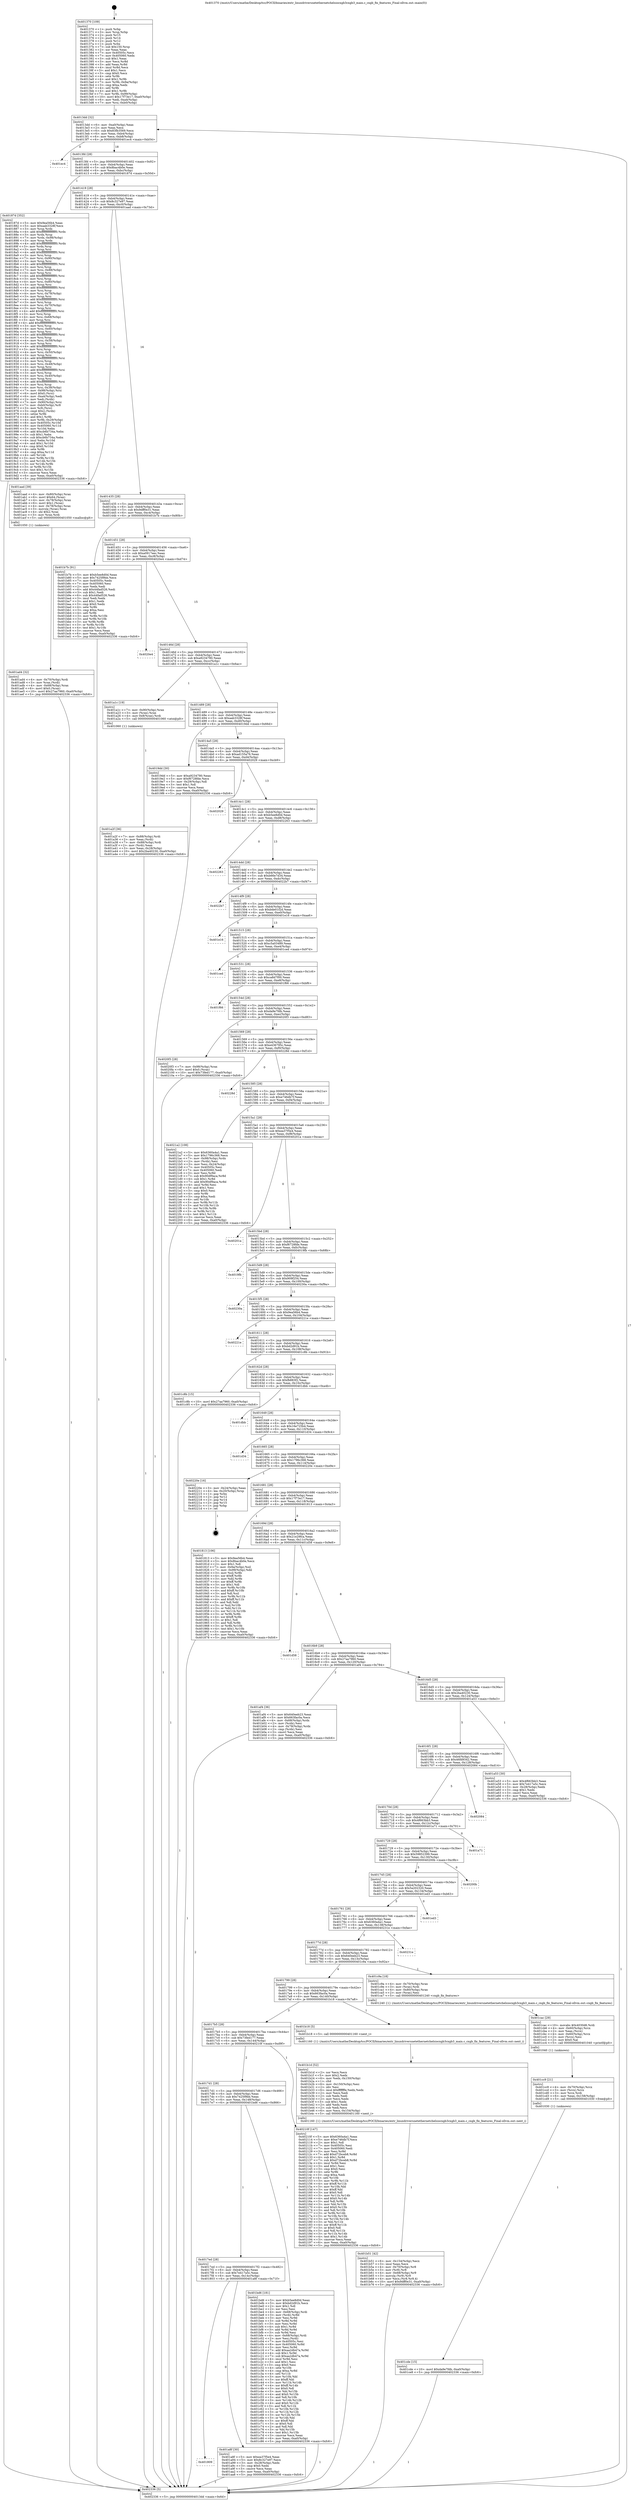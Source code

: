 digraph "0x401370" {
  label = "0x401370 (/mnt/c/Users/mathe/Desktop/tcc/POCII/binaries/extr_linuxdriversnetethernetchelsiocxgb3cxgb3_main.c_cxgb_fix_features_Final-ollvm.out::main(0))"
  labelloc = "t"
  node[shape=record]

  Entry [label="",width=0.3,height=0.3,shape=circle,fillcolor=black,style=filled]
  "0x4013dd" [label="{
     0x4013dd [32]\l
     | [instrs]\l
     &nbsp;&nbsp;0x4013dd \<+6\>: mov -0xa0(%rbp),%eax\l
     &nbsp;&nbsp;0x4013e3 \<+2\>: mov %eax,%ecx\l
     &nbsp;&nbsp;0x4013e5 \<+6\>: sub $0x83fb3569,%ecx\l
     &nbsp;&nbsp;0x4013eb \<+6\>: mov %eax,-0xb4(%rbp)\l
     &nbsp;&nbsp;0x4013f1 \<+6\>: mov %ecx,-0xb8(%rbp)\l
     &nbsp;&nbsp;0x4013f7 \<+6\>: je 0000000000401ec4 \<main+0xb54\>\l
  }"]
  "0x401ec4" [label="{
     0x401ec4\l
  }", style=dashed]
  "0x4013fd" [label="{
     0x4013fd [28]\l
     | [instrs]\l
     &nbsp;&nbsp;0x4013fd \<+5\>: jmp 0000000000401402 \<main+0x92\>\l
     &nbsp;&nbsp;0x401402 \<+6\>: mov -0xb4(%rbp),%eax\l
     &nbsp;&nbsp;0x401408 \<+5\>: sub $0x8bac4b0e,%eax\l
     &nbsp;&nbsp;0x40140d \<+6\>: mov %eax,-0xbc(%rbp)\l
     &nbsp;&nbsp;0x401413 \<+6\>: je 000000000040187d \<main+0x50d\>\l
  }"]
  Exit [label="",width=0.3,height=0.3,shape=circle,fillcolor=black,style=filled,peripheries=2]
  "0x40187d" [label="{
     0x40187d [352]\l
     | [instrs]\l
     &nbsp;&nbsp;0x40187d \<+5\>: mov $0x9ea56b4,%eax\l
     &nbsp;&nbsp;0x401882 \<+5\>: mov $0xaab3328f,%ecx\l
     &nbsp;&nbsp;0x401887 \<+3\>: mov %rsp,%rdx\l
     &nbsp;&nbsp;0x40188a \<+4\>: add $0xfffffffffffffff0,%rdx\l
     &nbsp;&nbsp;0x40188e \<+3\>: mov %rdx,%rsp\l
     &nbsp;&nbsp;0x401891 \<+7\>: mov %rdx,-0x98(%rbp)\l
     &nbsp;&nbsp;0x401898 \<+3\>: mov %rsp,%rdx\l
     &nbsp;&nbsp;0x40189b \<+4\>: add $0xfffffffffffffff0,%rdx\l
     &nbsp;&nbsp;0x40189f \<+3\>: mov %rdx,%rsp\l
     &nbsp;&nbsp;0x4018a2 \<+3\>: mov %rsp,%rsi\l
     &nbsp;&nbsp;0x4018a5 \<+4\>: add $0xfffffffffffffff0,%rsi\l
     &nbsp;&nbsp;0x4018a9 \<+3\>: mov %rsi,%rsp\l
     &nbsp;&nbsp;0x4018ac \<+7\>: mov %rsi,-0x90(%rbp)\l
     &nbsp;&nbsp;0x4018b3 \<+3\>: mov %rsp,%rsi\l
     &nbsp;&nbsp;0x4018b6 \<+4\>: add $0xfffffffffffffff0,%rsi\l
     &nbsp;&nbsp;0x4018ba \<+3\>: mov %rsi,%rsp\l
     &nbsp;&nbsp;0x4018bd \<+7\>: mov %rsi,-0x88(%rbp)\l
     &nbsp;&nbsp;0x4018c4 \<+3\>: mov %rsp,%rsi\l
     &nbsp;&nbsp;0x4018c7 \<+4\>: add $0xfffffffffffffff0,%rsi\l
     &nbsp;&nbsp;0x4018cb \<+3\>: mov %rsi,%rsp\l
     &nbsp;&nbsp;0x4018ce \<+4\>: mov %rsi,-0x80(%rbp)\l
     &nbsp;&nbsp;0x4018d2 \<+3\>: mov %rsp,%rsi\l
     &nbsp;&nbsp;0x4018d5 \<+4\>: add $0xfffffffffffffff0,%rsi\l
     &nbsp;&nbsp;0x4018d9 \<+3\>: mov %rsi,%rsp\l
     &nbsp;&nbsp;0x4018dc \<+4\>: mov %rsi,-0x78(%rbp)\l
     &nbsp;&nbsp;0x4018e0 \<+3\>: mov %rsp,%rsi\l
     &nbsp;&nbsp;0x4018e3 \<+4\>: add $0xfffffffffffffff0,%rsi\l
     &nbsp;&nbsp;0x4018e7 \<+3\>: mov %rsi,%rsp\l
     &nbsp;&nbsp;0x4018ea \<+4\>: mov %rsi,-0x70(%rbp)\l
     &nbsp;&nbsp;0x4018ee \<+3\>: mov %rsp,%rsi\l
     &nbsp;&nbsp;0x4018f1 \<+4\>: add $0xfffffffffffffff0,%rsi\l
     &nbsp;&nbsp;0x4018f5 \<+3\>: mov %rsi,%rsp\l
     &nbsp;&nbsp;0x4018f8 \<+4\>: mov %rsi,-0x68(%rbp)\l
     &nbsp;&nbsp;0x4018fc \<+3\>: mov %rsp,%rsi\l
     &nbsp;&nbsp;0x4018ff \<+4\>: add $0xfffffffffffffff0,%rsi\l
     &nbsp;&nbsp;0x401903 \<+3\>: mov %rsi,%rsp\l
     &nbsp;&nbsp;0x401906 \<+4\>: mov %rsi,-0x60(%rbp)\l
     &nbsp;&nbsp;0x40190a \<+3\>: mov %rsp,%rsi\l
     &nbsp;&nbsp;0x40190d \<+4\>: add $0xfffffffffffffff0,%rsi\l
     &nbsp;&nbsp;0x401911 \<+3\>: mov %rsi,%rsp\l
     &nbsp;&nbsp;0x401914 \<+4\>: mov %rsi,-0x58(%rbp)\l
     &nbsp;&nbsp;0x401918 \<+3\>: mov %rsp,%rsi\l
     &nbsp;&nbsp;0x40191b \<+4\>: add $0xfffffffffffffff0,%rsi\l
     &nbsp;&nbsp;0x40191f \<+3\>: mov %rsi,%rsp\l
     &nbsp;&nbsp;0x401922 \<+4\>: mov %rsi,-0x50(%rbp)\l
     &nbsp;&nbsp;0x401926 \<+3\>: mov %rsp,%rsi\l
     &nbsp;&nbsp;0x401929 \<+4\>: add $0xfffffffffffffff0,%rsi\l
     &nbsp;&nbsp;0x40192d \<+3\>: mov %rsi,%rsp\l
     &nbsp;&nbsp;0x401930 \<+4\>: mov %rsi,-0x48(%rbp)\l
     &nbsp;&nbsp;0x401934 \<+3\>: mov %rsp,%rsi\l
     &nbsp;&nbsp;0x401937 \<+4\>: add $0xfffffffffffffff0,%rsi\l
     &nbsp;&nbsp;0x40193b \<+3\>: mov %rsi,%rsp\l
     &nbsp;&nbsp;0x40193e \<+4\>: mov %rsi,-0x40(%rbp)\l
     &nbsp;&nbsp;0x401942 \<+3\>: mov %rsp,%rsi\l
     &nbsp;&nbsp;0x401945 \<+4\>: add $0xfffffffffffffff0,%rsi\l
     &nbsp;&nbsp;0x401949 \<+3\>: mov %rsi,%rsp\l
     &nbsp;&nbsp;0x40194c \<+4\>: mov %rsi,-0x38(%rbp)\l
     &nbsp;&nbsp;0x401950 \<+7\>: mov -0x98(%rbp),%rsi\l
     &nbsp;&nbsp;0x401957 \<+6\>: movl $0x0,(%rsi)\l
     &nbsp;&nbsp;0x40195d \<+6\>: mov -0xa4(%rbp),%edi\l
     &nbsp;&nbsp;0x401963 \<+2\>: mov %edi,(%rdx)\l
     &nbsp;&nbsp;0x401965 \<+7\>: mov -0x90(%rbp),%rsi\l
     &nbsp;&nbsp;0x40196c \<+7\>: mov -0xb0(%rbp),%r8\l
     &nbsp;&nbsp;0x401973 \<+3\>: mov %r8,(%rsi)\l
     &nbsp;&nbsp;0x401976 \<+3\>: cmpl $0x2,(%rdx)\l
     &nbsp;&nbsp;0x401979 \<+4\>: setne %r9b\l
     &nbsp;&nbsp;0x40197d \<+4\>: and $0x1,%r9b\l
     &nbsp;&nbsp;0x401981 \<+4\>: mov %r9b,-0x29(%rbp)\l
     &nbsp;&nbsp;0x401985 \<+8\>: mov 0x40505c,%r10d\l
     &nbsp;&nbsp;0x40198d \<+8\>: mov 0x405060,%r11d\l
     &nbsp;&nbsp;0x401995 \<+3\>: mov %r10d,%ebx\l
     &nbsp;&nbsp;0x401998 \<+6\>: add $0xcb6b734a,%ebx\l
     &nbsp;&nbsp;0x40199e \<+3\>: sub $0x1,%ebx\l
     &nbsp;&nbsp;0x4019a1 \<+6\>: sub $0xcb6b734a,%ebx\l
     &nbsp;&nbsp;0x4019a7 \<+4\>: imul %ebx,%r10d\l
     &nbsp;&nbsp;0x4019ab \<+4\>: and $0x1,%r10d\l
     &nbsp;&nbsp;0x4019af \<+4\>: cmp $0x0,%r10d\l
     &nbsp;&nbsp;0x4019b3 \<+4\>: sete %r9b\l
     &nbsp;&nbsp;0x4019b7 \<+4\>: cmp $0xa,%r11d\l
     &nbsp;&nbsp;0x4019bb \<+4\>: setl %r14b\l
     &nbsp;&nbsp;0x4019bf \<+3\>: mov %r9b,%r15b\l
     &nbsp;&nbsp;0x4019c2 \<+3\>: and %r14b,%r15b\l
     &nbsp;&nbsp;0x4019c5 \<+3\>: xor %r14b,%r9b\l
     &nbsp;&nbsp;0x4019c8 \<+3\>: or %r9b,%r15b\l
     &nbsp;&nbsp;0x4019cb \<+4\>: test $0x1,%r15b\l
     &nbsp;&nbsp;0x4019cf \<+3\>: cmovne %ecx,%eax\l
     &nbsp;&nbsp;0x4019d2 \<+6\>: mov %eax,-0xa0(%rbp)\l
     &nbsp;&nbsp;0x4019d8 \<+5\>: jmp 0000000000402336 \<main+0xfc6\>\l
  }"]
  "0x401419" [label="{
     0x401419 [28]\l
     | [instrs]\l
     &nbsp;&nbsp;0x401419 \<+5\>: jmp 000000000040141e \<main+0xae\>\l
     &nbsp;&nbsp;0x40141e \<+6\>: mov -0xb4(%rbp),%eax\l
     &nbsp;&nbsp;0x401424 \<+5\>: sub $0x8c327e97,%eax\l
     &nbsp;&nbsp;0x401429 \<+6\>: mov %eax,-0xc0(%rbp)\l
     &nbsp;&nbsp;0x40142f \<+6\>: je 0000000000401aad \<main+0x73d\>\l
  }"]
  "0x401cde" [label="{
     0x401cde [15]\l
     | [instrs]\l
     &nbsp;&nbsp;0x401cde \<+10\>: movl $0xda9e7fdb,-0xa0(%rbp)\l
     &nbsp;&nbsp;0x401ce8 \<+5\>: jmp 0000000000402336 \<main+0xfc6\>\l
  }"]
  "0x401aad" [label="{
     0x401aad [39]\l
     | [instrs]\l
     &nbsp;&nbsp;0x401aad \<+4\>: mov -0x80(%rbp),%rax\l
     &nbsp;&nbsp;0x401ab1 \<+6\>: movl $0x64,(%rax)\l
     &nbsp;&nbsp;0x401ab7 \<+4\>: mov -0x78(%rbp),%rax\l
     &nbsp;&nbsp;0x401abb \<+6\>: movl $0x1,(%rax)\l
     &nbsp;&nbsp;0x401ac1 \<+4\>: mov -0x78(%rbp),%rax\l
     &nbsp;&nbsp;0x401ac5 \<+3\>: movslq (%rax),%rax\l
     &nbsp;&nbsp;0x401ac8 \<+4\>: shl $0x2,%rax\l
     &nbsp;&nbsp;0x401acc \<+3\>: mov %rax,%rdi\l
     &nbsp;&nbsp;0x401acf \<+5\>: call 0000000000401050 \<malloc@plt\>\l
     | [calls]\l
     &nbsp;&nbsp;0x401050 \{1\} (unknown)\l
  }"]
  "0x401435" [label="{
     0x401435 [28]\l
     | [instrs]\l
     &nbsp;&nbsp;0x401435 \<+5\>: jmp 000000000040143a \<main+0xca\>\l
     &nbsp;&nbsp;0x40143a \<+6\>: mov -0xb4(%rbp),%eax\l
     &nbsp;&nbsp;0x401440 \<+5\>: sub $0x9dff0e31,%eax\l
     &nbsp;&nbsp;0x401445 \<+6\>: mov %eax,-0xc4(%rbp)\l
     &nbsp;&nbsp;0x40144b \<+6\>: je 0000000000401b7b \<main+0x80b\>\l
  }"]
  "0x401cc9" [label="{
     0x401cc9 [21]\l
     | [instrs]\l
     &nbsp;&nbsp;0x401cc9 \<+4\>: mov -0x70(%rbp),%rcx\l
     &nbsp;&nbsp;0x401ccd \<+3\>: mov (%rcx),%rcx\l
     &nbsp;&nbsp;0x401cd0 \<+3\>: mov %rcx,%rdi\l
     &nbsp;&nbsp;0x401cd3 \<+6\>: mov %eax,-0x158(%rbp)\l
     &nbsp;&nbsp;0x401cd9 \<+5\>: call 0000000000401030 \<free@plt\>\l
     | [calls]\l
     &nbsp;&nbsp;0x401030 \{1\} (unknown)\l
  }"]
  "0x401b7b" [label="{
     0x401b7b [91]\l
     | [instrs]\l
     &nbsp;&nbsp;0x401b7b \<+5\>: mov $0xb5ee8d0d,%eax\l
     &nbsp;&nbsp;0x401b80 \<+5\>: mov $0x7425f9bb,%ecx\l
     &nbsp;&nbsp;0x401b85 \<+7\>: mov 0x40505c,%edx\l
     &nbsp;&nbsp;0x401b8c \<+7\>: mov 0x405060,%esi\l
     &nbsp;&nbsp;0x401b93 \<+2\>: mov %edx,%edi\l
     &nbsp;&nbsp;0x401b95 \<+6\>: add $0x44fad526,%edi\l
     &nbsp;&nbsp;0x401b9b \<+3\>: sub $0x1,%edi\l
     &nbsp;&nbsp;0x401b9e \<+6\>: sub $0x44fad526,%edi\l
     &nbsp;&nbsp;0x401ba4 \<+3\>: imul %edi,%edx\l
     &nbsp;&nbsp;0x401ba7 \<+3\>: and $0x1,%edx\l
     &nbsp;&nbsp;0x401baa \<+3\>: cmp $0x0,%edx\l
     &nbsp;&nbsp;0x401bad \<+4\>: sete %r8b\l
     &nbsp;&nbsp;0x401bb1 \<+3\>: cmp $0xa,%esi\l
     &nbsp;&nbsp;0x401bb4 \<+4\>: setl %r9b\l
     &nbsp;&nbsp;0x401bb8 \<+3\>: mov %r8b,%r10b\l
     &nbsp;&nbsp;0x401bbb \<+3\>: and %r9b,%r10b\l
     &nbsp;&nbsp;0x401bbe \<+3\>: xor %r9b,%r8b\l
     &nbsp;&nbsp;0x401bc1 \<+3\>: or %r8b,%r10b\l
     &nbsp;&nbsp;0x401bc4 \<+4\>: test $0x1,%r10b\l
     &nbsp;&nbsp;0x401bc8 \<+3\>: cmovne %ecx,%eax\l
     &nbsp;&nbsp;0x401bcb \<+6\>: mov %eax,-0xa0(%rbp)\l
     &nbsp;&nbsp;0x401bd1 \<+5\>: jmp 0000000000402336 \<main+0xfc6\>\l
  }"]
  "0x401451" [label="{
     0x401451 [28]\l
     | [instrs]\l
     &nbsp;&nbsp;0x401451 \<+5\>: jmp 0000000000401456 \<main+0xe6\>\l
     &nbsp;&nbsp;0x401456 \<+6\>: mov -0xb4(%rbp),%eax\l
     &nbsp;&nbsp;0x40145c \<+5\>: sub $0xa0917eec,%eax\l
     &nbsp;&nbsp;0x401461 \<+6\>: mov %eax,-0xc8(%rbp)\l
     &nbsp;&nbsp;0x401467 \<+6\>: je 00000000004020e4 \<main+0xd74\>\l
  }"]
  "0x401cac" [label="{
     0x401cac [29]\l
     | [instrs]\l
     &nbsp;&nbsp;0x401cac \<+10\>: movabs $0x4030d6,%rdi\l
     &nbsp;&nbsp;0x401cb6 \<+4\>: mov -0x60(%rbp),%rcx\l
     &nbsp;&nbsp;0x401cba \<+2\>: mov %eax,(%rcx)\l
     &nbsp;&nbsp;0x401cbc \<+4\>: mov -0x60(%rbp),%rcx\l
     &nbsp;&nbsp;0x401cc0 \<+2\>: mov (%rcx),%esi\l
     &nbsp;&nbsp;0x401cc2 \<+2\>: mov $0x0,%al\l
     &nbsp;&nbsp;0x401cc4 \<+5\>: call 0000000000401040 \<printf@plt\>\l
     | [calls]\l
     &nbsp;&nbsp;0x401040 \{1\} (unknown)\l
  }"]
  "0x4020e4" [label="{
     0x4020e4\l
  }", style=dashed]
  "0x40146d" [label="{
     0x40146d [28]\l
     | [instrs]\l
     &nbsp;&nbsp;0x40146d \<+5\>: jmp 0000000000401472 \<main+0x102\>\l
     &nbsp;&nbsp;0x401472 \<+6\>: mov -0xb4(%rbp),%eax\l
     &nbsp;&nbsp;0x401478 \<+5\>: sub $0xa9234780,%eax\l
     &nbsp;&nbsp;0x40147d \<+6\>: mov %eax,-0xcc(%rbp)\l
     &nbsp;&nbsp;0x401483 \<+6\>: je 0000000000401a1c \<main+0x6ac\>\l
  }"]
  "0x401b51" [label="{
     0x401b51 [42]\l
     | [instrs]\l
     &nbsp;&nbsp;0x401b51 \<+6\>: mov -0x154(%rbp),%ecx\l
     &nbsp;&nbsp;0x401b57 \<+3\>: imul %eax,%ecx\l
     &nbsp;&nbsp;0x401b5a \<+4\>: mov -0x70(%rbp),%r8\l
     &nbsp;&nbsp;0x401b5e \<+3\>: mov (%r8),%r8\l
     &nbsp;&nbsp;0x401b61 \<+4\>: mov -0x68(%rbp),%r9\l
     &nbsp;&nbsp;0x401b65 \<+3\>: movslq (%r9),%r9\l
     &nbsp;&nbsp;0x401b68 \<+4\>: mov %ecx,(%r8,%r9,4)\l
     &nbsp;&nbsp;0x401b6c \<+10\>: movl $0x9dff0e31,-0xa0(%rbp)\l
     &nbsp;&nbsp;0x401b76 \<+5\>: jmp 0000000000402336 \<main+0xfc6\>\l
  }"]
  "0x401a1c" [label="{
     0x401a1c [19]\l
     | [instrs]\l
     &nbsp;&nbsp;0x401a1c \<+7\>: mov -0x90(%rbp),%rax\l
     &nbsp;&nbsp;0x401a23 \<+3\>: mov (%rax),%rax\l
     &nbsp;&nbsp;0x401a26 \<+4\>: mov 0x8(%rax),%rdi\l
     &nbsp;&nbsp;0x401a2a \<+5\>: call 0000000000401060 \<atoi@plt\>\l
     | [calls]\l
     &nbsp;&nbsp;0x401060 \{1\} (unknown)\l
  }"]
  "0x401489" [label="{
     0x401489 [28]\l
     | [instrs]\l
     &nbsp;&nbsp;0x401489 \<+5\>: jmp 000000000040148e \<main+0x11e\>\l
     &nbsp;&nbsp;0x40148e \<+6\>: mov -0xb4(%rbp),%eax\l
     &nbsp;&nbsp;0x401494 \<+5\>: sub $0xaab3328f,%eax\l
     &nbsp;&nbsp;0x401499 \<+6\>: mov %eax,-0xd0(%rbp)\l
     &nbsp;&nbsp;0x40149f \<+6\>: je 00000000004019dd \<main+0x66d\>\l
  }"]
  "0x401b1d" [label="{
     0x401b1d [52]\l
     | [instrs]\l
     &nbsp;&nbsp;0x401b1d \<+2\>: xor %ecx,%ecx\l
     &nbsp;&nbsp;0x401b1f \<+5\>: mov $0x2,%edx\l
     &nbsp;&nbsp;0x401b24 \<+6\>: mov %edx,-0x150(%rbp)\l
     &nbsp;&nbsp;0x401b2a \<+1\>: cltd\l
     &nbsp;&nbsp;0x401b2b \<+6\>: mov -0x150(%rbp),%esi\l
     &nbsp;&nbsp;0x401b31 \<+2\>: idiv %esi\l
     &nbsp;&nbsp;0x401b33 \<+6\>: imul $0xfffffffe,%edx,%edx\l
     &nbsp;&nbsp;0x401b39 \<+2\>: mov %ecx,%edi\l
     &nbsp;&nbsp;0x401b3b \<+2\>: sub %edx,%edi\l
     &nbsp;&nbsp;0x401b3d \<+2\>: mov %ecx,%edx\l
     &nbsp;&nbsp;0x401b3f \<+3\>: sub $0x1,%edx\l
     &nbsp;&nbsp;0x401b42 \<+2\>: add %edx,%edi\l
     &nbsp;&nbsp;0x401b44 \<+2\>: sub %edi,%ecx\l
     &nbsp;&nbsp;0x401b46 \<+6\>: mov %ecx,-0x154(%rbp)\l
     &nbsp;&nbsp;0x401b4c \<+5\>: call 0000000000401160 \<next_i\>\l
     | [calls]\l
     &nbsp;&nbsp;0x401160 \{1\} (/mnt/c/Users/mathe/Desktop/tcc/POCII/binaries/extr_linuxdriversnetethernetchelsiocxgb3cxgb3_main.c_cxgb_fix_features_Final-ollvm.out::next_i)\l
  }"]
  "0x4019dd" [label="{
     0x4019dd [30]\l
     | [instrs]\l
     &nbsp;&nbsp;0x4019dd \<+5\>: mov $0xa9234780,%eax\l
     &nbsp;&nbsp;0x4019e2 \<+5\>: mov $0xf6728fde,%ecx\l
     &nbsp;&nbsp;0x4019e7 \<+3\>: mov -0x29(%rbp),%dl\l
     &nbsp;&nbsp;0x4019ea \<+3\>: test $0x1,%dl\l
     &nbsp;&nbsp;0x4019ed \<+3\>: cmovne %ecx,%eax\l
     &nbsp;&nbsp;0x4019f0 \<+6\>: mov %eax,-0xa0(%rbp)\l
     &nbsp;&nbsp;0x4019f6 \<+5\>: jmp 0000000000402336 \<main+0xfc6\>\l
  }"]
  "0x4014a5" [label="{
     0x4014a5 [28]\l
     | [instrs]\l
     &nbsp;&nbsp;0x4014a5 \<+5\>: jmp 00000000004014aa \<main+0x13a\>\l
     &nbsp;&nbsp;0x4014aa \<+6\>: mov -0xb4(%rbp),%eax\l
     &nbsp;&nbsp;0x4014b0 \<+5\>: sub $0xad155a76,%eax\l
     &nbsp;&nbsp;0x4014b5 \<+6\>: mov %eax,-0xd4(%rbp)\l
     &nbsp;&nbsp;0x4014bb \<+6\>: je 0000000000402029 \<main+0xcb9\>\l
  }"]
  "0x401ad4" [label="{
     0x401ad4 [32]\l
     | [instrs]\l
     &nbsp;&nbsp;0x401ad4 \<+4\>: mov -0x70(%rbp),%rdi\l
     &nbsp;&nbsp;0x401ad8 \<+3\>: mov %rax,(%rdi)\l
     &nbsp;&nbsp;0x401adb \<+4\>: mov -0x68(%rbp),%rax\l
     &nbsp;&nbsp;0x401adf \<+6\>: movl $0x0,(%rax)\l
     &nbsp;&nbsp;0x401ae5 \<+10\>: movl $0x27aa7960,-0xa0(%rbp)\l
     &nbsp;&nbsp;0x401aef \<+5\>: jmp 0000000000402336 \<main+0xfc6\>\l
  }"]
  "0x402029" [label="{
     0x402029\l
  }", style=dashed]
  "0x4014c1" [label="{
     0x4014c1 [28]\l
     | [instrs]\l
     &nbsp;&nbsp;0x4014c1 \<+5\>: jmp 00000000004014c6 \<main+0x156\>\l
     &nbsp;&nbsp;0x4014c6 \<+6\>: mov -0xb4(%rbp),%eax\l
     &nbsp;&nbsp;0x4014cc \<+5\>: sub $0xb5ee8d0d,%eax\l
     &nbsp;&nbsp;0x4014d1 \<+6\>: mov %eax,-0xd8(%rbp)\l
     &nbsp;&nbsp;0x4014d7 \<+6\>: je 0000000000402263 \<main+0xef3\>\l
  }"]
  "0x401809" [label="{
     0x401809\l
  }", style=dashed]
  "0x402263" [label="{
     0x402263\l
  }", style=dashed]
  "0x4014dd" [label="{
     0x4014dd [28]\l
     | [instrs]\l
     &nbsp;&nbsp;0x4014dd \<+5\>: jmp 00000000004014e2 \<main+0x172\>\l
     &nbsp;&nbsp;0x4014e2 \<+6\>: mov -0xb4(%rbp),%eax\l
     &nbsp;&nbsp;0x4014e8 \<+5\>: sub $0xb66e7d34,%eax\l
     &nbsp;&nbsp;0x4014ed \<+6\>: mov %eax,-0xdc(%rbp)\l
     &nbsp;&nbsp;0x4014f3 \<+6\>: je 00000000004022b7 \<main+0xf47\>\l
  }"]
  "0x401a8f" [label="{
     0x401a8f [30]\l
     | [instrs]\l
     &nbsp;&nbsp;0x401a8f \<+5\>: mov $0xea37f5e4,%eax\l
     &nbsp;&nbsp;0x401a94 \<+5\>: mov $0x8c327e97,%ecx\l
     &nbsp;&nbsp;0x401a99 \<+3\>: mov -0x28(%rbp),%edx\l
     &nbsp;&nbsp;0x401a9c \<+3\>: cmp $0x0,%edx\l
     &nbsp;&nbsp;0x401a9f \<+3\>: cmove %ecx,%eax\l
     &nbsp;&nbsp;0x401aa2 \<+6\>: mov %eax,-0xa0(%rbp)\l
     &nbsp;&nbsp;0x401aa8 \<+5\>: jmp 0000000000402336 \<main+0xfc6\>\l
  }"]
  "0x4022b7" [label="{
     0x4022b7\l
  }", style=dashed]
  "0x4014f9" [label="{
     0x4014f9 [28]\l
     | [instrs]\l
     &nbsp;&nbsp;0x4014f9 \<+5\>: jmp 00000000004014fe \<main+0x18e\>\l
     &nbsp;&nbsp;0x4014fe \<+6\>: mov -0xb4(%rbp),%eax\l
     &nbsp;&nbsp;0x401504 \<+5\>: sub $0xbde01f2d,%eax\l
     &nbsp;&nbsp;0x401509 \<+6\>: mov %eax,-0xe0(%rbp)\l
     &nbsp;&nbsp;0x40150f \<+6\>: je 0000000000401e16 \<main+0xaa6\>\l
  }"]
  "0x4017ed" [label="{
     0x4017ed [28]\l
     | [instrs]\l
     &nbsp;&nbsp;0x4017ed \<+5\>: jmp 00000000004017f2 \<main+0x482\>\l
     &nbsp;&nbsp;0x4017f2 \<+6\>: mov -0xb4(%rbp),%eax\l
     &nbsp;&nbsp;0x4017f8 \<+5\>: sub $0x7e417a5c,%eax\l
     &nbsp;&nbsp;0x4017fd \<+6\>: mov %eax,-0x14c(%rbp)\l
     &nbsp;&nbsp;0x401803 \<+6\>: je 0000000000401a8f \<main+0x71f\>\l
  }"]
  "0x401e16" [label="{
     0x401e16\l
  }", style=dashed]
  "0x401515" [label="{
     0x401515 [28]\l
     | [instrs]\l
     &nbsp;&nbsp;0x401515 \<+5\>: jmp 000000000040151a \<main+0x1aa\>\l
     &nbsp;&nbsp;0x40151a \<+6\>: mov -0xb4(%rbp),%eax\l
     &nbsp;&nbsp;0x401520 \<+5\>: sub $0xc5a03489,%eax\l
     &nbsp;&nbsp;0x401525 \<+6\>: mov %eax,-0xe4(%rbp)\l
     &nbsp;&nbsp;0x40152b \<+6\>: je 0000000000401ced \<main+0x97d\>\l
  }"]
  "0x401bd6" [label="{
     0x401bd6 [181]\l
     | [instrs]\l
     &nbsp;&nbsp;0x401bd6 \<+5\>: mov $0xb5ee8d0d,%eax\l
     &nbsp;&nbsp;0x401bdb \<+5\>: mov $0xbd2d91b,%ecx\l
     &nbsp;&nbsp;0x401be0 \<+2\>: mov $0x1,%dl\l
     &nbsp;&nbsp;0x401be2 \<+2\>: xor %esi,%esi\l
     &nbsp;&nbsp;0x401be4 \<+4\>: mov -0x68(%rbp),%rdi\l
     &nbsp;&nbsp;0x401be8 \<+3\>: mov (%rdi),%r8d\l
     &nbsp;&nbsp;0x401beb \<+3\>: mov %esi,%r9d\l
     &nbsp;&nbsp;0x401bee \<+3\>: sub %r8d,%r9d\l
     &nbsp;&nbsp;0x401bf1 \<+3\>: mov %esi,%r8d\l
     &nbsp;&nbsp;0x401bf4 \<+4\>: sub $0x1,%r8d\l
     &nbsp;&nbsp;0x401bf8 \<+3\>: add %r8d,%r9d\l
     &nbsp;&nbsp;0x401bfb \<+3\>: sub %r9d,%esi\l
     &nbsp;&nbsp;0x401bfe \<+4\>: mov -0x68(%rbp),%rdi\l
     &nbsp;&nbsp;0x401c02 \<+2\>: mov %esi,(%rdi)\l
     &nbsp;&nbsp;0x401c04 \<+7\>: mov 0x40505c,%esi\l
     &nbsp;&nbsp;0x401c0b \<+8\>: mov 0x405060,%r8d\l
     &nbsp;&nbsp;0x401c13 \<+3\>: mov %esi,%r9d\l
     &nbsp;&nbsp;0x401c16 \<+7\>: add $0xaa2db47a,%r9d\l
     &nbsp;&nbsp;0x401c1d \<+4\>: sub $0x1,%r9d\l
     &nbsp;&nbsp;0x401c21 \<+7\>: sub $0xaa2db47a,%r9d\l
     &nbsp;&nbsp;0x401c28 \<+4\>: imul %r9d,%esi\l
     &nbsp;&nbsp;0x401c2c \<+3\>: and $0x1,%esi\l
     &nbsp;&nbsp;0x401c2f \<+3\>: cmp $0x0,%esi\l
     &nbsp;&nbsp;0x401c32 \<+4\>: sete %r10b\l
     &nbsp;&nbsp;0x401c36 \<+4\>: cmp $0xa,%r8d\l
     &nbsp;&nbsp;0x401c3a \<+4\>: setl %r11b\l
     &nbsp;&nbsp;0x401c3e \<+3\>: mov %r10b,%bl\l
     &nbsp;&nbsp;0x401c41 \<+3\>: xor $0xff,%bl\l
     &nbsp;&nbsp;0x401c44 \<+3\>: mov %r11b,%r14b\l
     &nbsp;&nbsp;0x401c47 \<+4\>: xor $0xff,%r14b\l
     &nbsp;&nbsp;0x401c4b \<+3\>: xor $0x0,%dl\l
     &nbsp;&nbsp;0x401c4e \<+3\>: mov %bl,%r15b\l
     &nbsp;&nbsp;0x401c51 \<+4\>: and $0x0,%r15b\l
     &nbsp;&nbsp;0x401c55 \<+3\>: and %dl,%r10b\l
     &nbsp;&nbsp;0x401c58 \<+3\>: mov %r14b,%r12b\l
     &nbsp;&nbsp;0x401c5b \<+4\>: and $0x0,%r12b\l
     &nbsp;&nbsp;0x401c5f \<+3\>: and %dl,%r11b\l
     &nbsp;&nbsp;0x401c62 \<+3\>: or %r10b,%r15b\l
     &nbsp;&nbsp;0x401c65 \<+3\>: or %r11b,%r12b\l
     &nbsp;&nbsp;0x401c68 \<+3\>: xor %r12b,%r15b\l
     &nbsp;&nbsp;0x401c6b \<+3\>: or %r14b,%bl\l
     &nbsp;&nbsp;0x401c6e \<+3\>: xor $0xff,%bl\l
     &nbsp;&nbsp;0x401c71 \<+3\>: or $0x0,%dl\l
     &nbsp;&nbsp;0x401c74 \<+2\>: and %dl,%bl\l
     &nbsp;&nbsp;0x401c76 \<+3\>: or %bl,%r15b\l
     &nbsp;&nbsp;0x401c79 \<+4\>: test $0x1,%r15b\l
     &nbsp;&nbsp;0x401c7d \<+3\>: cmovne %ecx,%eax\l
     &nbsp;&nbsp;0x401c80 \<+6\>: mov %eax,-0xa0(%rbp)\l
     &nbsp;&nbsp;0x401c86 \<+5\>: jmp 0000000000402336 \<main+0xfc6\>\l
  }"]
  "0x401ced" [label="{
     0x401ced\l
  }", style=dashed]
  "0x401531" [label="{
     0x401531 [28]\l
     | [instrs]\l
     &nbsp;&nbsp;0x401531 \<+5\>: jmp 0000000000401536 \<main+0x1c6\>\l
     &nbsp;&nbsp;0x401536 \<+6\>: mov -0xb4(%rbp),%eax\l
     &nbsp;&nbsp;0x40153c \<+5\>: sub $0xca8d7f00,%eax\l
     &nbsp;&nbsp;0x401541 \<+6\>: mov %eax,-0xe8(%rbp)\l
     &nbsp;&nbsp;0x401547 \<+6\>: je 0000000000401f66 \<main+0xbf6\>\l
  }"]
  "0x4017d1" [label="{
     0x4017d1 [28]\l
     | [instrs]\l
     &nbsp;&nbsp;0x4017d1 \<+5\>: jmp 00000000004017d6 \<main+0x466\>\l
     &nbsp;&nbsp;0x4017d6 \<+6\>: mov -0xb4(%rbp),%eax\l
     &nbsp;&nbsp;0x4017dc \<+5\>: sub $0x7425f9bb,%eax\l
     &nbsp;&nbsp;0x4017e1 \<+6\>: mov %eax,-0x148(%rbp)\l
     &nbsp;&nbsp;0x4017e7 \<+6\>: je 0000000000401bd6 \<main+0x866\>\l
  }"]
  "0x401f66" [label="{
     0x401f66\l
  }", style=dashed]
  "0x40154d" [label="{
     0x40154d [28]\l
     | [instrs]\l
     &nbsp;&nbsp;0x40154d \<+5\>: jmp 0000000000401552 \<main+0x1e2\>\l
     &nbsp;&nbsp;0x401552 \<+6\>: mov -0xb4(%rbp),%eax\l
     &nbsp;&nbsp;0x401558 \<+5\>: sub $0xda9e7fdb,%eax\l
     &nbsp;&nbsp;0x40155d \<+6\>: mov %eax,-0xec(%rbp)\l
     &nbsp;&nbsp;0x401563 \<+6\>: je 00000000004020f3 \<main+0xd83\>\l
  }"]
  "0x40210f" [label="{
     0x40210f [147]\l
     | [instrs]\l
     &nbsp;&nbsp;0x40210f \<+5\>: mov $0x6360a4a1,%eax\l
     &nbsp;&nbsp;0x402114 \<+5\>: mov $0xe746db7f,%ecx\l
     &nbsp;&nbsp;0x402119 \<+2\>: mov $0x1,%dl\l
     &nbsp;&nbsp;0x40211b \<+7\>: mov 0x40505c,%esi\l
     &nbsp;&nbsp;0x402122 \<+7\>: mov 0x405060,%edi\l
     &nbsp;&nbsp;0x402129 \<+3\>: mov %esi,%r8d\l
     &nbsp;&nbsp;0x40212c \<+7\>: add $0xd72bceb8,%r8d\l
     &nbsp;&nbsp;0x402133 \<+4\>: sub $0x1,%r8d\l
     &nbsp;&nbsp;0x402137 \<+7\>: sub $0xd72bceb8,%r8d\l
     &nbsp;&nbsp;0x40213e \<+4\>: imul %r8d,%esi\l
     &nbsp;&nbsp;0x402142 \<+3\>: and $0x1,%esi\l
     &nbsp;&nbsp;0x402145 \<+3\>: cmp $0x0,%esi\l
     &nbsp;&nbsp;0x402148 \<+4\>: sete %r9b\l
     &nbsp;&nbsp;0x40214c \<+3\>: cmp $0xa,%edi\l
     &nbsp;&nbsp;0x40214f \<+4\>: setl %r10b\l
     &nbsp;&nbsp;0x402153 \<+3\>: mov %r9b,%r11b\l
     &nbsp;&nbsp;0x402156 \<+4\>: xor $0xff,%r11b\l
     &nbsp;&nbsp;0x40215a \<+3\>: mov %r10b,%bl\l
     &nbsp;&nbsp;0x40215d \<+3\>: xor $0xff,%bl\l
     &nbsp;&nbsp;0x402160 \<+3\>: xor $0x0,%dl\l
     &nbsp;&nbsp;0x402163 \<+3\>: mov %r11b,%r14b\l
     &nbsp;&nbsp;0x402166 \<+4\>: and $0x0,%r14b\l
     &nbsp;&nbsp;0x40216a \<+3\>: and %dl,%r9b\l
     &nbsp;&nbsp;0x40216d \<+3\>: mov %bl,%r15b\l
     &nbsp;&nbsp;0x402170 \<+4\>: and $0x0,%r15b\l
     &nbsp;&nbsp;0x402174 \<+3\>: and %dl,%r10b\l
     &nbsp;&nbsp;0x402177 \<+3\>: or %r9b,%r14b\l
     &nbsp;&nbsp;0x40217a \<+3\>: or %r10b,%r15b\l
     &nbsp;&nbsp;0x40217d \<+3\>: xor %r15b,%r14b\l
     &nbsp;&nbsp;0x402180 \<+3\>: or %bl,%r11b\l
     &nbsp;&nbsp;0x402183 \<+4\>: xor $0xff,%r11b\l
     &nbsp;&nbsp;0x402187 \<+3\>: or $0x0,%dl\l
     &nbsp;&nbsp;0x40218a \<+3\>: and %dl,%r11b\l
     &nbsp;&nbsp;0x40218d \<+3\>: or %r11b,%r14b\l
     &nbsp;&nbsp;0x402190 \<+4\>: test $0x1,%r14b\l
     &nbsp;&nbsp;0x402194 \<+3\>: cmovne %ecx,%eax\l
     &nbsp;&nbsp;0x402197 \<+6\>: mov %eax,-0xa0(%rbp)\l
     &nbsp;&nbsp;0x40219d \<+5\>: jmp 0000000000402336 \<main+0xfc6\>\l
  }"]
  "0x4020f3" [label="{
     0x4020f3 [28]\l
     | [instrs]\l
     &nbsp;&nbsp;0x4020f3 \<+7\>: mov -0x98(%rbp),%rax\l
     &nbsp;&nbsp;0x4020fa \<+6\>: movl $0x0,(%rax)\l
     &nbsp;&nbsp;0x402100 \<+10\>: movl $0x73fed177,-0xa0(%rbp)\l
     &nbsp;&nbsp;0x40210a \<+5\>: jmp 0000000000402336 \<main+0xfc6\>\l
  }"]
  "0x401569" [label="{
     0x401569 [28]\l
     | [instrs]\l
     &nbsp;&nbsp;0x401569 \<+5\>: jmp 000000000040156e \<main+0x1fe\>\l
     &nbsp;&nbsp;0x40156e \<+6\>: mov -0xb4(%rbp),%eax\l
     &nbsp;&nbsp;0x401574 \<+5\>: sub $0xe436795c,%eax\l
     &nbsp;&nbsp;0x401579 \<+6\>: mov %eax,-0xf0(%rbp)\l
     &nbsp;&nbsp;0x40157f \<+6\>: je 000000000040228d \<main+0xf1d\>\l
  }"]
  "0x4017b5" [label="{
     0x4017b5 [28]\l
     | [instrs]\l
     &nbsp;&nbsp;0x4017b5 \<+5\>: jmp 00000000004017ba \<main+0x44a\>\l
     &nbsp;&nbsp;0x4017ba \<+6\>: mov -0xb4(%rbp),%eax\l
     &nbsp;&nbsp;0x4017c0 \<+5\>: sub $0x73fed177,%eax\l
     &nbsp;&nbsp;0x4017c5 \<+6\>: mov %eax,-0x144(%rbp)\l
     &nbsp;&nbsp;0x4017cb \<+6\>: je 000000000040210f \<main+0xd9f\>\l
  }"]
  "0x40228d" [label="{
     0x40228d\l
  }", style=dashed]
  "0x401585" [label="{
     0x401585 [28]\l
     | [instrs]\l
     &nbsp;&nbsp;0x401585 \<+5\>: jmp 000000000040158a \<main+0x21a\>\l
     &nbsp;&nbsp;0x40158a \<+6\>: mov -0xb4(%rbp),%eax\l
     &nbsp;&nbsp;0x401590 \<+5\>: sub $0xe746db7f,%eax\l
     &nbsp;&nbsp;0x401595 \<+6\>: mov %eax,-0xf4(%rbp)\l
     &nbsp;&nbsp;0x40159b \<+6\>: je 00000000004021a2 \<main+0xe32\>\l
  }"]
  "0x401b18" [label="{
     0x401b18 [5]\l
     | [instrs]\l
     &nbsp;&nbsp;0x401b18 \<+5\>: call 0000000000401160 \<next_i\>\l
     | [calls]\l
     &nbsp;&nbsp;0x401160 \{1\} (/mnt/c/Users/mathe/Desktop/tcc/POCII/binaries/extr_linuxdriversnetethernetchelsiocxgb3cxgb3_main.c_cxgb_fix_features_Final-ollvm.out::next_i)\l
  }"]
  "0x4021a2" [label="{
     0x4021a2 [108]\l
     | [instrs]\l
     &nbsp;&nbsp;0x4021a2 \<+5\>: mov $0x6360a4a1,%eax\l
     &nbsp;&nbsp;0x4021a7 \<+5\>: mov $0x1796c368,%ecx\l
     &nbsp;&nbsp;0x4021ac \<+7\>: mov -0x98(%rbp),%rdx\l
     &nbsp;&nbsp;0x4021b3 \<+2\>: mov (%rdx),%esi\l
     &nbsp;&nbsp;0x4021b5 \<+3\>: mov %esi,-0x24(%rbp)\l
     &nbsp;&nbsp;0x4021b8 \<+7\>: mov 0x40505c,%esi\l
     &nbsp;&nbsp;0x4021bf \<+7\>: mov 0x405060,%edi\l
     &nbsp;&nbsp;0x4021c6 \<+3\>: mov %esi,%r8d\l
     &nbsp;&nbsp;0x4021c9 \<+7\>: sub $0x90df9aca,%r8d\l
     &nbsp;&nbsp;0x4021d0 \<+4\>: sub $0x1,%r8d\l
     &nbsp;&nbsp;0x4021d4 \<+7\>: add $0x90df9aca,%r8d\l
     &nbsp;&nbsp;0x4021db \<+4\>: imul %r8d,%esi\l
     &nbsp;&nbsp;0x4021df \<+3\>: and $0x1,%esi\l
     &nbsp;&nbsp;0x4021e2 \<+3\>: cmp $0x0,%esi\l
     &nbsp;&nbsp;0x4021e5 \<+4\>: sete %r9b\l
     &nbsp;&nbsp;0x4021e9 \<+3\>: cmp $0xa,%edi\l
     &nbsp;&nbsp;0x4021ec \<+4\>: setl %r10b\l
     &nbsp;&nbsp;0x4021f0 \<+3\>: mov %r9b,%r11b\l
     &nbsp;&nbsp;0x4021f3 \<+3\>: and %r10b,%r11b\l
     &nbsp;&nbsp;0x4021f6 \<+3\>: xor %r10b,%r9b\l
     &nbsp;&nbsp;0x4021f9 \<+3\>: or %r9b,%r11b\l
     &nbsp;&nbsp;0x4021fc \<+4\>: test $0x1,%r11b\l
     &nbsp;&nbsp;0x402200 \<+3\>: cmovne %ecx,%eax\l
     &nbsp;&nbsp;0x402203 \<+6\>: mov %eax,-0xa0(%rbp)\l
     &nbsp;&nbsp;0x402209 \<+5\>: jmp 0000000000402336 \<main+0xfc6\>\l
  }"]
  "0x4015a1" [label="{
     0x4015a1 [28]\l
     | [instrs]\l
     &nbsp;&nbsp;0x4015a1 \<+5\>: jmp 00000000004015a6 \<main+0x236\>\l
     &nbsp;&nbsp;0x4015a6 \<+6\>: mov -0xb4(%rbp),%eax\l
     &nbsp;&nbsp;0x4015ac \<+5\>: sub $0xea37f5e4,%eax\l
     &nbsp;&nbsp;0x4015b1 \<+6\>: mov %eax,-0xf8(%rbp)\l
     &nbsp;&nbsp;0x4015b7 \<+6\>: je 000000000040201a \<main+0xcaa\>\l
  }"]
  "0x401799" [label="{
     0x401799 [28]\l
     | [instrs]\l
     &nbsp;&nbsp;0x401799 \<+5\>: jmp 000000000040179e \<main+0x42e\>\l
     &nbsp;&nbsp;0x40179e \<+6\>: mov -0xb4(%rbp),%eax\l
     &nbsp;&nbsp;0x4017a4 \<+5\>: sub $0x663fac0a,%eax\l
     &nbsp;&nbsp;0x4017a9 \<+6\>: mov %eax,-0x140(%rbp)\l
     &nbsp;&nbsp;0x4017af \<+6\>: je 0000000000401b18 \<main+0x7a8\>\l
  }"]
  "0x40201a" [label="{
     0x40201a\l
  }", style=dashed]
  "0x4015bd" [label="{
     0x4015bd [28]\l
     | [instrs]\l
     &nbsp;&nbsp;0x4015bd \<+5\>: jmp 00000000004015c2 \<main+0x252\>\l
     &nbsp;&nbsp;0x4015c2 \<+6\>: mov -0xb4(%rbp),%eax\l
     &nbsp;&nbsp;0x4015c8 \<+5\>: sub $0xf6728fde,%eax\l
     &nbsp;&nbsp;0x4015cd \<+6\>: mov %eax,-0xfc(%rbp)\l
     &nbsp;&nbsp;0x4015d3 \<+6\>: je 00000000004019fb \<main+0x68b\>\l
  }"]
  "0x401c9a" [label="{
     0x401c9a [18]\l
     | [instrs]\l
     &nbsp;&nbsp;0x401c9a \<+4\>: mov -0x70(%rbp),%rax\l
     &nbsp;&nbsp;0x401c9e \<+3\>: mov (%rax),%rdi\l
     &nbsp;&nbsp;0x401ca1 \<+4\>: mov -0x80(%rbp),%rax\l
     &nbsp;&nbsp;0x401ca5 \<+2\>: mov (%rax),%esi\l
     &nbsp;&nbsp;0x401ca7 \<+5\>: call 0000000000401240 \<cxgb_fix_features\>\l
     | [calls]\l
     &nbsp;&nbsp;0x401240 \{1\} (/mnt/c/Users/mathe/Desktop/tcc/POCII/binaries/extr_linuxdriversnetethernetchelsiocxgb3cxgb3_main.c_cxgb_fix_features_Final-ollvm.out::cxgb_fix_features)\l
  }"]
  "0x4019fb" [label="{
     0x4019fb\l
  }", style=dashed]
  "0x4015d9" [label="{
     0x4015d9 [28]\l
     | [instrs]\l
     &nbsp;&nbsp;0x4015d9 \<+5\>: jmp 00000000004015de \<main+0x26e\>\l
     &nbsp;&nbsp;0x4015de \<+6\>: mov -0xb4(%rbp),%eax\l
     &nbsp;&nbsp;0x4015e4 \<+5\>: sub $0x909f254,%eax\l
     &nbsp;&nbsp;0x4015e9 \<+6\>: mov %eax,-0x100(%rbp)\l
     &nbsp;&nbsp;0x4015ef \<+6\>: je 000000000040230a \<main+0xf9a\>\l
  }"]
  "0x40177d" [label="{
     0x40177d [28]\l
     | [instrs]\l
     &nbsp;&nbsp;0x40177d \<+5\>: jmp 0000000000401782 \<main+0x412\>\l
     &nbsp;&nbsp;0x401782 \<+6\>: mov -0xb4(%rbp),%eax\l
     &nbsp;&nbsp;0x401788 \<+5\>: sub $0x640eeb23,%eax\l
     &nbsp;&nbsp;0x40178d \<+6\>: mov %eax,-0x13c(%rbp)\l
     &nbsp;&nbsp;0x401793 \<+6\>: je 0000000000401c9a \<main+0x92a\>\l
  }"]
  "0x40230a" [label="{
     0x40230a\l
  }", style=dashed]
  "0x4015f5" [label="{
     0x4015f5 [28]\l
     | [instrs]\l
     &nbsp;&nbsp;0x4015f5 \<+5\>: jmp 00000000004015fa \<main+0x28a\>\l
     &nbsp;&nbsp;0x4015fa \<+6\>: mov -0xb4(%rbp),%eax\l
     &nbsp;&nbsp;0x401600 \<+5\>: sub $0x9ea56b4,%eax\l
     &nbsp;&nbsp;0x401605 \<+6\>: mov %eax,-0x104(%rbp)\l
     &nbsp;&nbsp;0x40160b \<+6\>: je 000000000040221e \<main+0xeae\>\l
  }"]
  "0x40231e" [label="{
     0x40231e\l
  }", style=dashed]
  "0x40221e" [label="{
     0x40221e\l
  }", style=dashed]
  "0x401611" [label="{
     0x401611 [28]\l
     | [instrs]\l
     &nbsp;&nbsp;0x401611 \<+5\>: jmp 0000000000401616 \<main+0x2a6\>\l
     &nbsp;&nbsp;0x401616 \<+6\>: mov -0xb4(%rbp),%eax\l
     &nbsp;&nbsp;0x40161c \<+5\>: sub $0xbd2d91b,%eax\l
     &nbsp;&nbsp;0x401621 \<+6\>: mov %eax,-0x108(%rbp)\l
     &nbsp;&nbsp;0x401627 \<+6\>: je 0000000000401c8b \<main+0x91b\>\l
  }"]
  "0x401761" [label="{
     0x401761 [28]\l
     | [instrs]\l
     &nbsp;&nbsp;0x401761 \<+5\>: jmp 0000000000401766 \<main+0x3f6\>\l
     &nbsp;&nbsp;0x401766 \<+6\>: mov -0xb4(%rbp),%eax\l
     &nbsp;&nbsp;0x40176c \<+5\>: sub $0x6360a4a1,%eax\l
     &nbsp;&nbsp;0x401771 \<+6\>: mov %eax,-0x138(%rbp)\l
     &nbsp;&nbsp;0x401777 \<+6\>: je 000000000040231e \<main+0xfae\>\l
  }"]
  "0x401c8b" [label="{
     0x401c8b [15]\l
     | [instrs]\l
     &nbsp;&nbsp;0x401c8b \<+10\>: movl $0x27aa7960,-0xa0(%rbp)\l
     &nbsp;&nbsp;0x401c95 \<+5\>: jmp 0000000000402336 \<main+0xfc6\>\l
  }"]
  "0x40162d" [label="{
     0x40162d [28]\l
     | [instrs]\l
     &nbsp;&nbsp;0x40162d \<+5\>: jmp 0000000000401632 \<main+0x2c2\>\l
     &nbsp;&nbsp;0x401632 \<+6\>: mov -0xb4(%rbp),%eax\l
     &nbsp;&nbsp;0x401638 \<+5\>: sub $0xfb883f2,%eax\l
     &nbsp;&nbsp;0x40163d \<+6\>: mov %eax,-0x10c(%rbp)\l
     &nbsp;&nbsp;0x401643 \<+6\>: je 0000000000401dbb \<main+0xa4b\>\l
  }"]
  "0x401ed3" [label="{
     0x401ed3\l
  }", style=dashed]
  "0x401dbb" [label="{
     0x401dbb\l
  }", style=dashed]
  "0x401649" [label="{
     0x401649 [28]\l
     | [instrs]\l
     &nbsp;&nbsp;0x401649 \<+5\>: jmp 000000000040164e \<main+0x2de\>\l
     &nbsp;&nbsp;0x40164e \<+6\>: mov -0xb4(%rbp),%eax\l
     &nbsp;&nbsp;0x401654 \<+5\>: sub $0x16e725b4,%eax\l
     &nbsp;&nbsp;0x401659 \<+6\>: mov %eax,-0x110(%rbp)\l
     &nbsp;&nbsp;0x40165f \<+6\>: je 0000000000401d34 \<main+0x9c4\>\l
  }"]
  "0x401745" [label="{
     0x401745 [28]\l
     | [instrs]\l
     &nbsp;&nbsp;0x401745 \<+5\>: jmp 000000000040174a \<main+0x3da\>\l
     &nbsp;&nbsp;0x40174a \<+6\>: mov -0xb4(%rbp),%eax\l
     &nbsp;&nbsp;0x401750 \<+5\>: sub $0x5a202320,%eax\l
     &nbsp;&nbsp;0x401755 \<+6\>: mov %eax,-0x134(%rbp)\l
     &nbsp;&nbsp;0x40175b \<+6\>: je 0000000000401ed3 \<main+0xb63\>\l
  }"]
  "0x401d34" [label="{
     0x401d34\l
  }", style=dashed]
  "0x401665" [label="{
     0x401665 [28]\l
     | [instrs]\l
     &nbsp;&nbsp;0x401665 \<+5\>: jmp 000000000040166a \<main+0x2fa\>\l
     &nbsp;&nbsp;0x40166a \<+6\>: mov -0xb4(%rbp),%eax\l
     &nbsp;&nbsp;0x401670 \<+5\>: sub $0x1796c368,%eax\l
     &nbsp;&nbsp;0x401675 \<+6\>: mov %eax,-0x114(%rbp)\l
     &nbsp;&nbsp;0x40167b \<+6\>: je 000000000040220e \<main+0xe9e\>\l
  }"]
  "0x40200b" [label="{
     0x40200b\l
  }", style=dashed]
  "0x40220e" [label="{
     0x40220e [16]\l
     | [instrs]\l
     &nbsp;&nbsp;0x40220e \<+3\>: mov -0x24(%rbp),%eax\l
     &nbsp;&nbsp;0x402211 \<+4\>: lea -0x20(%rbp),%rsp\l
     &nbsp;&nbsp;0x402215 \<+1\>: pop %rbx\l
     &nbsp;&nbsp;0x402216 \<+2\>: pop %r12\l
     &nbsp;&nbsp;0x402218 \<+2\>: pop %r14\l
     &nbsp;&nbsp;0x40221a \<+2\>: pop %r15\l
     &nbsp;&nbsp;0x40221c \<+1\>: pop %rbp\l
     &nbsp;&nbsp;0x40221d \<+1\>: ret\l
  }"]
  "0x401681" [label="{
     0x401681 [28]\l
     | [instrs]\l
     &nbsp;&nbsp;0x401681 \<+5\>: jmp 0000000000401686 \<main+0x316\>\l
     &nbsp;&nbsp;0x401686 \<+6\>: mov -0xb4(%rbp),%eax\l
     &nbsp;&nbsp;0x40168c \<+5\>: sub $0x17f73e17,%eax\l
     &nbsp;&nbsp;0x401691 \<+6\>: mov %eax,-0x118(%rbp)\l
     &nbsp;&nbsp;0x401697 \<+6\>: je 0000000000401813 \<main+0x4a3\>\l
  }"]
  "0x401729" [label="{
     0x401729 [28]\l
     | [instrs]\l
     &nbsp;&nbsp;0x401729 \<+5\>: jmp 000000000040172e \<main+0x3be\>\l
     &nbsp;&nbsp;0x40172e \<+6\>: mov -0xb4(%rbp),%eax\l
     &nbsp;&nbsp;0x401734 \<+5\>: sub $0x59852399,%eax\l
     &nbsp;&nbsp;0x401739 \<+6\>: mov %eax,-0x130(%rbp)\l
     &nbsp;&nbsp;0x40173f \<+6\>: je 000000000040200b \<main+0xc9b\>\l
  }"]
  "0x401813" [label="{
     0x401813 [106]\l
     | [instrs]\l
     &nbsp;&nbsp;0x401813 \<+5\>: mov $0x9ea56b4,%eax\l
     &nbsp;&nbsp;0x401818 \<+5\>: mov $0x8bac4b0e,%ecx\l
     &nbsp;&nbsp;0x40181d \<+2\>: mov $0x1,%dl\l
     &nbsp;&nbsp;0x40181f \<+7\>: mov -0x9a(%rbp),%sil\l
     &nbsp;&nbsp;0x401826 \<+7\>: mov -0x99(%rbp),%dil\l
     &nbsp;&nbsp;0x40182d \<+3\>: mov %sil,%r8b\l
     &nbsp;&nbsp;0x401830 \<+4\>: xor $0xff,%r8b\l
     &nbsp;&nbsp;0x401834 \<+3\>: mov %dil,%r9b\l
     &nbsp;&nbsp;0x401837 \<+4\>: xor $0xff,%r9b\l
     &nbsp;&nbsp;0x40183b \<+3\>: xor $0x1,%dl\l
     &nbsp;&nbsp;0x40183e \<+3\>: mov %r8b,%r10b\l
     &nbsp;&nbsp;0x401841 \<+4\>: and $0xff,%r10b\l
     &nbsp;&nbsp;0x401845 \<+3\>: and %dl,%sil\l
     &nbsp;&nbsp;0x401848 \<+3\>: mov %r9b,%r11b\l
     &nbsp;&nbsp;0x40184b \<+4\>: and $0xff,%r11b\l
     &nbsp;&nbsp;0x40184f \<+3\>: and %dl,%dil\l
     &nbsp;&nbsp;0x401852 \<+3\>: or %sil,%r10b\l
     &nbsp;&nbsp;0x401855 \<+3\>: or %dil,%r11b\l
     &nbsp;&nbsp;0x401858 \<+3\>: xor %r11b,%r10b\l
     &nbsp;&nbsp;0x40185b \<+3\>: or %r9b,%r8b\l
     &nbsp;&nbsp;0x40185e \<+4\>: xor $0xff,%r8b\l
     &nbsp;&nbsp;0x401862 \<+3\>: or $0x1,%dl\l
     &nbsp;&nbsp;0x401865 \<+3\>: and %dl,%r8b\l
     &nbsp;&nbsp;0x401868 \<+3\>: or %r8b,%r10b\l
     &nbsp;&nbsp;0x40186b \<+4\>: test $0x1,%r10b\l
     &nbsp;&nbsp;0x40186f \<+3\>: cmovne %ecx,%eax\l
     &nbsp;&nbsp;0x401872 \<+6\>: mov %eax,-0xa0(%rbp)\l
     &nbsp;&nbsp;0x401878 \<+5\>: jmp 0000000000402336 \<main+0xfc6\>\l
  }"]
  "0x40169d" [label="{
     0x40169d [28]\l
     | [instrs]\l
     &nbsp;&nbsp;0x40169d \<+5\>: jmp 00000000004016a2 \<main+0x332\>\l
     &nbsp;&nbsp;0x4016a2 \<+6\>: mov -0xb4(%rbp),%eax\l
     &nbsp;&nbsp;0x4016a8 \<+5\>: sub $0x21e29fca,%eax\l
     &nbsp;&nbsp;0x4016ad \<+6\>: mov %eax,-0x11c(%rbp)\l
     &nbsp;&nbsp;0x4016b3 \<+6\>: je 0000000000401d58 \<main+0x9e8\>\l
  }"]
  "0x402336" [label="{
     0x402336 [5]\l
     | [instrs]\l
     &nbsp;&nbsp;0x402336 \<+5\>: jmp 00000000004013dd \<main+0x6d\>\l
  }"]
  "0x401370" [label="{
     0x401370 [109]\l
     | [instrs]\l
     &nbsp;&nbsp;0x401370 \<+1\>: push %rbp\l
     &nbsp;&nbsp;0x401371 \<+3\>: mov %rsp,%rbp\l
     &nbsp;&nbsp;0x401374 \<+2\>: push %r15\l
     &nbsp;&nbsp;0x401376 \<+2\>: push %r14\l
     &nbsp;&nbsp;0x401378 \<+2\>: push %r12\l
     &nbsp;&nbsp;0x40137a \<+1\>: push %rbx\l
     &nbsp;&nbsp;0x40137b \<+7\>: sub $0x150,%rsp\l
     &nbsp;&nbsp;0x401382 \<+2\>: xor %eax,%eax\l
     &nbsp;&nbsp;0x401384 \<+7\>: mov 0x40505c,%ecx\l
     &nbsp;&nbsp;0x40138b \<+7\>: mov 0x405060,%edx\l
     &nbsp;&nbsp;0x401392 \<+3\>: sub $0x1,%eax\l
     &nbsp;&nbsp;0x401395 \<+3\>: mov %ecx,%r8d\l
     &nbsp;&nbsp;0x401398 \<+3\>: add %eax,%r8d\l
     &nbsp;&nbsp;0x40139b \<+4\>: imul %r8d,%ecx\l
     &nbsp;&nbsp;0x40139f \<+3\>: and $0x1,%ecx\l
     &nbsp;&nbsp;0x4013a2 \<+3\>: cmp $0x0,%ecx\l
     &nbsp;&nbsp;0x4013a5 \<+4\>: sete %r9b\l
     &nbsp;&nbsp;0x4013a9 \<+4\>: and $0x1,%r9b\l
     &nbsp;&nbsp;0x4013ad \<+7\>: mov %r9b,-0x9a(%rbp)\l
     &nbsp;&nbsp;0x4013b4 \<+3\>: cmp $0xa,%edx\l
     &nbsp;&nbsp;0x4013b7 \<+4\>: setl %r9b\l
     &nbsp;&nbsp;0x4013bb \<+4\>: and $0x1,%r9b\l
     &nbsp;&nbsp;0x4013bf \<+7\>: mov %r9b,-0x99(%rbp)\l
     &nbsp;&nbsp;0x4013c6 \<+10\>: movl $0x17f73e17,-0xa0(%rbp)\l
     &nbsp;&nbsp;0x4013d0 \<+6\>: mov %edi,-0xa4(%rbp)\l
     &nbsp;&nbsp;0x4013d6 \<+7\>: mov %rsi,-0xb0(%rbp)\l
  }"]
  "0x401a71" [label="{
     0x401a71\l
  }", style=dashed]
  "0x401a2f" [label="{
     0x401a2f [36]\l
     | [instrs]\l
     &nbsp;&nbsp;0x401a2f \<+7\>: mov -0x88(%rbp),%rdi\l
     &nbsp;&nbsp;0x401a36 \<+2\>: mov %eax,(%rdi)\l
     &nbsp;&nbsp;0x401a38 \<+7\>: mov -0x88(%rbp),%rdi\l
     &nbsp;&nbsp;0x401a3f \<+2\>: mov (%rdi),%eax\l
     &nbsp;&nbsp;0x401a41 \<+3\>: mov %eax,-0x28(%rbp)\l
     &nbsp;&nbsp;0x401a44 \<+10\>: movl $0x2ba40230,-0xa0(%rbp)\l
     &nbsp;&nbsp;0x401a4e \<+5\>: jmp 0000000000402336 \<main+0xfc6\>\l
  }"]
  "0x40170d" [label="{
     0x40170d [28]\l
     | [instrs]\l
     &nbsp;&nbsp;0x40170d \<+5\>: jmp 0000000000401712 \<main+0x3a2\>\l
     &nbsp;&nbsp;0x401712 \<+6\>: mov -0xb4(%rbp),%eax\l
     &nbsp;&nbsp;0x401718 \<+5\>: sub $0x4f663bb3,%eax\l
     &nbsp;&nbsp;0x40171d \<+6\>: mov %eax,-0x12c(%rbp)\l
     &nbsp;&nbsp;0x401723 \<+6\>: je 0000000000401a71 \<main+0x701\>\l
  }"]
  "0x401d58" [label="{
     0x401d58\l
  }", style=dashed]
  "0x4016b9" [label="{
     0x4016b9 [28]\l
     | [instrs]\l
     &nbsp;&nbsp;0x4016b9 \<+5\>: jmp 00000000004016be \<main+0x34e\>\l
     &nbsp;&nbsp;0x4016be \<+6\>: mov -0xb4(%rbp),%eax\l
     &nbsp;&nbsp;0x4016c4 \<+5\>: sub $0x27aa7960,%eax\l
     &nbsp;&nbsp;0x4016c9 \<+6\>: mov %eax,-0x120(%rbp)\l
     &nbsp;&nbsp;0x4016cf \<+6\>: je 0000000000401af4 \<main+0x784\>\l
  }"]
  "0x402084" [label="{
     0x402084\l
  }", style=dashed]
  "0x401af4" [label="{
     0x401af4 [36]\l
     | [instrs]\l
     &nbsp;&nbsp;0x401af4 \<+5\>: mov $0x640eeb23,%eax\l
     &nbsp;&nbsp;0x401af9 \<+5\>: mov $0x663fac0a,%ecx\l
     &nbsp;&nbsp;0x401afe \<+4\>: mov -0x68(%rbp),%rdx\l
     &nbsp;&nbsp;0x401b02 \<+2\>: mov (%rdx),%esi\l
     &nbsp;&nbsp;0x401b04 \<+4\>: mov -0x78(%rbp),%rdx\l
     &nbsp;&nbsp;0x401b08 \<+2\>: cmp (%rdx),%esi\l
     &nbsp;&nbsp;0x401b0a \<+3\>: cmovl %ecx,%eax\l
     &nbsp;&nbsp;0x401b0d \<+6\>: mov %eax,-0xa0(%rbp)\l
     &nbsp;&nbsp;0x401b13 \<+5\>: jmp 0000000000402336 \<main+0xfc6\>\l
  }"]
  "0x4016d5" [label="{
     0x4016d5 [28]\l
     | [instrs]\l
     &nbsp;&nbsp;0x4016d5 \<+5\>: jmp 00000000004016da \<main+0x36a\>\l
     &nbsp;&nbsp;0x4016da \<+6\>: mov -0xb4(%rbp),%eax\l
     &nbsp;&nbsp;0x4016e0 \<+5\>: sub $0x2ba40230,%eax\l
     &nbsp;&nbsp;0x4016e5 \<+6\>: mov %eax,-0x124(%rbp)\l
     &nbsp;&nbsp;0x4016eb \<+6\>: je 0000000000401a53 \<main+0x6e3\>\l
  }"]
  "0x4016f1" [label="{
     0x4016f1 [28]\l
     | [instrs]\l
     &nbsp;&nbsp;0x4016f1 \<+5\>: jmp 00000000004016f6 \<main+0x386\>\l
     &nbsp;&nbsp;0x4016f6 \<+6\>: mov -0xb4(%rbp),%eax\l
     &nbsp;&nbsp;0x4016fc \<+5\>: sub $0x46fd9342,%eax\l
     &nbsp;&nbsp;0x401701 \<+6\>: mov %eax,-0x128(%rbp)\l
     &nbsp;&nbsp;0x401707 \<+6\>: je 0000000000402084 \<main+0xd14\>\l
  }"]
  "0x401a53" [label="{
     0x401a53 [30]\l
     | [instrs]\l
     &nbsp;&nbsp;0x401a53 \<+5\>: mov $0x4f663bb3,%eax\l
     &nbsp;&nbsp;0x401a58 \<+5\>: mov $0x7e417a5c,%ecx\l
     &nbsp;&nbsp;0x401a5d \<+3\>: mov -0x28(%rbp),%edx\l
     &nbsp;&nbsp;0x401a60 \<+3\>: cmp $0x1,%edx\l
     &nbsp;&nbsp;0x401a63 \<+3\>: cmovl %ecx,%eax\l
     &nbsp;&nbsp;0x401a66 \<+6\>: mov %eax,-0xa0(%rbp)\l
     &nbsp;&nbsp;0x401a6c \<+5\>: jmp 0000000000402336 \<main+0xfc6\>\l
  }"]
  Entry -> "0x401370" [label=" 1"]
  "0x4013dd" -> "0x401ec4" [label=" 0"]
  "0x4013dd" -> "0x4013fd" [label=" 18"]
  "0x40220e" -> Exit [label=" 1"]
  "0x4013fd" -> "0x40187d" [label=" 1"]
  "0x4013fd" -> "0x401419" [label=" 17"]
  "0x4021a2" -> "0x402336" [label=" 1"]
  "0x401419" -> "0x401aad" [label=" 1"]
  "0x401419" -> "0x401435" [label=" 16"]
  "0x40210f" -> "0x402336" [label=" 1"]
  "0x401435" -> "0x401b7b" [label=" 1"]
  "0x401435" -> "0x401451" [label=" 15"]
  "0x4020f3" -> "0x402336" [label=" 1"]
  "0x401451" -> "0x4020e4" [label=" 0"]
  "0x401451" -> "0x40146d" [label=" 15"]
  "0x401cde" -> "0x402336" [label=" 1"]
  "0x40146d" -> "0x401a1c" [label=" 1"]
  "0x40146d" -> "0x401489" [label=" 14"]
  "0x401cc9" -> "0x401cde" [label=" 1"]
  "0x401489" -> "0x4019dd" [label=" 1"]
  "0x401489" -> "0x4014a5" [label=" 13"]
  "0x401cac" -> "0x401cc9" [label=" 1"]
  "0x4014a5" -> "0x402029" [label=" 0"]
  "0x4014a5" -> "0x4014c1" [label=" 13"]
  "0x401c9a" -> "0x401cac" [label=" 1"]
  "0x4014c1" -> "0x402263" [label=" 0"]
  "0x4014c1" -> "0x4014dd" [label=" 13"]
  "0x401c8b" -> "0x402336" [label=" 1"]
  "0x4014dd" -> "0x4022b7" [label=" 0"]
  "0x4014dd" -> "0x4014f9" [label=" 13"]
  "0x401bd6" -> "0x402336" [label=" 1"]
  "0x4014f9" -> "0x401e16" [label=" 0"]
  "0x4014f9" -> "0x401515" [label=" 13"]
  "0x401b51" -> "0x402336" [label=" 1"]
  "0x401515" -> "0x401ced" [label=" 0"]
  "0x401515" -> "0x401531" [label=" 13"]
  "0x401b1d" -> "0x401b51" [label=" 1"]
  "0x401531" -> "0x401f66" [label=" 0"]
  "0x401531" -> "0x40154d" [label=" 13"]
  "0x401af4" -> "0x402336" [label=" 2"]
  "0x40154d" -> "0x4020f3" [label=" 1"]
  "0x40154d" -> "0x401569" [label=" 12"]
  "0x401ad4" -> "0x402336" [label=" 1"]
  "0x401569" -> "0x40228d" [label=" 0"]
  "0x401569" -> "0x401585" [label=" 12"]
  "0x401a8f" -> "0x402336" [label=" 1"]
  "0x401585" -> "0x4021a2" [label=" 1"]
  "0x401585" -> "0x4015a1" [label=" 11"]
  "0x4017ed" -> "0x401809" [label=" 0"]
  "0x4015a1" -> "0x40201a" [label=" 0"]
  "0x4015a1" -> "0x4015bd" [label=" 11"]
  "0x401b7b" -> "0x402336" [label=" 1"]
  "0x4015bd" -> "0x4019fb" [label=" 0"]
  "0x4015bd" -> "0x4015d9" [label=" 11"]
  "0x4017d1" -> "0x4017ed" [label=" 1"]
  "0x4015d9" -> "0x40230a" [label=" 0"]
  "0x4015d9" -> "0x4015f5" [label=" 11"]
  "0x401b18" -> "0x401b1d" [label=" 1"]
  "0x4015f5" -> "0x40221e" [label=" 0"]
  "0x4015f5" -> "0x401611" [label=" 11"]
  "0x4017b5" -> "0x4017d1" [label=" 2"]
  "0x401611" -> "0x401c8b" [label=" 1"]
  "0x401611" -> "0x40162d" [label=" 10"]
  "0x401aad" -> "0x401ad4" [label=" 1"]
  "0x40162d" -> "0x401dbb" [label=" 0"]
  "0x40162d" -> "0x401649" [label=" 10"]
  "0x401799" -> "0x4017b5" [label=" 3"]
  "0x401649" -> "0x401d34" [label=" 0"]
  "0x401649" -> "0x401665" [label=" 10"]
  "0x4017ed" -> "0x401a8f" [label=" 1"]
  "0x401665" -> "0x40220e" [label=" 1"]
  "0x401665" -> "0x401681" [label=" 9"]
  "0x40177d" -> "0x401799" [label=" 4"]
  "0x401681" -> "0x401813" [label=" 1"]
  "0x401681" -> "0x40169d" [label=" 8"]
  "0x401813" -> "0x402336" [label=" 1"]
  "0x401370" -> "0x4013dd" [label=" 1"]
  "0x402336" -> "0x4013dd" [label=" 17"]
  "0x4017d1" -> "0x401bd6" [label=" 1"]
  "0x40187d" -> "0x402336" [label=" 1"]
  "0x4019dd" -> "0x402336" [label=" 1"]
  "0x401a1c" -> "0x401a2f" [label=" 1"]
  "0x401a2f" -> "0x402336" [label=" 1"]
  "0x401761" -> "0x40177d" [label=" 5"]
  "0x40169d" -> "0x401d58" [label=" 0"]
  "0x40169d" -> "0x4016b9" [label=" 8"]
  "0x4017b5" -> "0x40210f" [label=" 1"]
  "0x4016b9" -> "0x401af4" [label=" 2"]
  "0x4016b9" -> "0x4016d5" [label=" 6"]
  "0x401745" -> "0x401761" [label=" 5"]
  "0x4016d5" -> "0x401a53" [label=" 1"]
  "0x4016d5" -> "0x4016f1" [label=" 5"]
  "0x401a53" -> "0x402336" [label=" 1"]
  "0x401745" -> "0x401ed3" [label=" 0"]
  "0x4016f1" -> "0x402084" [label=" 0"]
  "0x4016f1" -> "0x40170d" [label=" 5"]
  "0x401761" -> "0x40231e" [label=" 0"]
  "0x40170d" -> "0x401a71" [label=" 0"]
  "0x40170d" -> "0x401729" [label=" 5"]
  "0x40177d" -> "0x401c9a" [label=" 1"]
  "0x401729" -> "0x40200b" [label=" 0"]
  "0x401729" -> "0x401745" [label=" 5"]
  "0x401799" -> "0x401b18" [label=" 1"]
}
